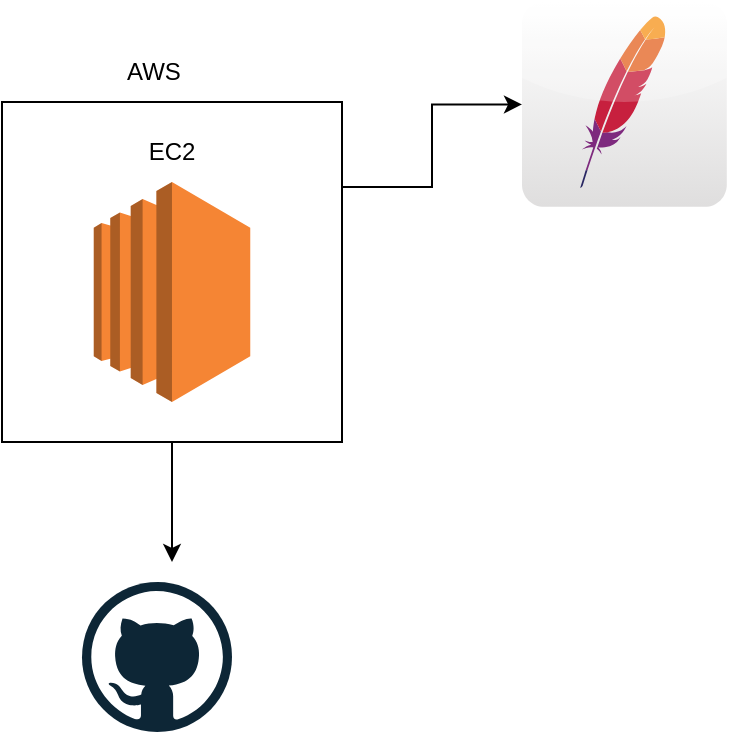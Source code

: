 <mxfile version="21.8.0" type="github">
  <diagram id="R2lEEEUBdFMjLlhIrx00" name="Page-1">
    <mxGraphModel dx="880" dy="440" grid="1" gridSize="10" guides="1" tooltips="1" connect="1" arrows="1" fold="1" page="1" pageScale="1" pageWidth="850" pageHeight="1100" math="0" shadow="0" extFonts="Permanent Marker^https://fonts.googleapis.com/css?family=Permanent+Marker">
      <root>
        <mxCell id="0" />
        <mxCell id="1" parent="0" />
        <mxCell id="TNkii-dBvrVCI2CTxZwi-8" style="edgeStyle=orthogonalEdgeStyle;rounded=0;orthogonalLoop=1;jettySize=auto;html=1;exitX=1;exitY=0.25;exitDx=0;exitDy=0;" edge="1" parent="1" source="TNkii-dBvrVCI2CTxZwi-2" target="TNkii-dBvrVCI2CTxZwi-7">
          <mxGeometry relative="1" as="geometry" />
        </mxCell>
        <mxCell id="TNkii-dBvrVCI2CTxZwi-9" style="edgeStyle=none;rounded=0;orthogonalLoop=1;jettySize=auto;html=1;exitX=0.5;exitY=1;exitDx=0;exitDy=0;" edge="1" parent="1" source="TNkii-dBvrVCI2CTxZwi-2">
          <mxGeometry relative="1" as="geometry">
            <mxPoint x="165" y="300" as="targetPoint" />
          </mxGeometry>
        </mxCell>
        <mxCell id="TNkii-dBvrVCI2CTxZwi-2" value="" style="whiteSpace=wrap;html=1;aspect=fixed;" vertex="1" parent="1">
          <mxGeometry x="80" y="70" width="170" height="170" as="geometry" />
        </mxCell>
        <mxCell id="TNkii-dBvrVCI2CTxZwi-1" value="" style="outlineConnect=0;dashed=0;verticalLabelPosition=bottom;verticalAlign=top;align=center;html=1;shape=mxgraph.aws3.ec2;fillColor=#F58534;gradientColor=none;" vertex="1" parent="1">
          <mxGeometry x="125.88" y="110" width="78.25" height="110" as="geometry" />
        </mxCell>
        <mxCell id="TNkii-dBvrVCI2CTxZwi-3" value="AWS" style="text;html=1;strokeColor=none;fillColor=none;align=center;verticalAlign=middle;whiteSpace=wrap;rounded=0;" vertex="1" parent="1">
          <mxGeometry x="125.88" y="40" width="60" height="30" as="geometry" />
        </mxCell>
        <mxCell id="TNkii-dBvrVCI2CTxZwi-5" value="EC2" style="text;html=1;strokeColor=none;fillColor=none;align=center;verticalAlign=middle;whiteSpace=wrap;rounded=0;" vertex="1" parent="1">
          <mxGeometry x="135" y="80" width="60" height="30" as="geometry" />
        </mxCell>
        <mxCell id="TNkii-dBvrVCI2CTxZwi-6" value="" style="dashed=0;outlineConnect=0;html=1;align=center;labelPosition=center;verticalLabelPosition=bottom;verticalAlign=top;shape=mxgraph.weblogos.github" vertex="1" parent="1">
          <mxGeometry x="120" y="310" width="75" height="75" as="geometry" />
        </mxCell>
        <mxCell id="TNkii-dBvrVCI2CTxZwi-7" value="" style="dashed=0;outlineConnect=0;html=1;align=center;labelPosition=center;verticalLabelPosition=bottom;verticalAlign=top;shape=mxgraph.webicons.apache;gradientColor=#DFDEDE" vertex="1" parent="1">
          <mxGeometry x="340.0" y="20" width="102.4" height="102.4" as="geometry" />
        </mxCell>
      </root>
    </mxGraphModel>
  </diagram>
</mxfile>
